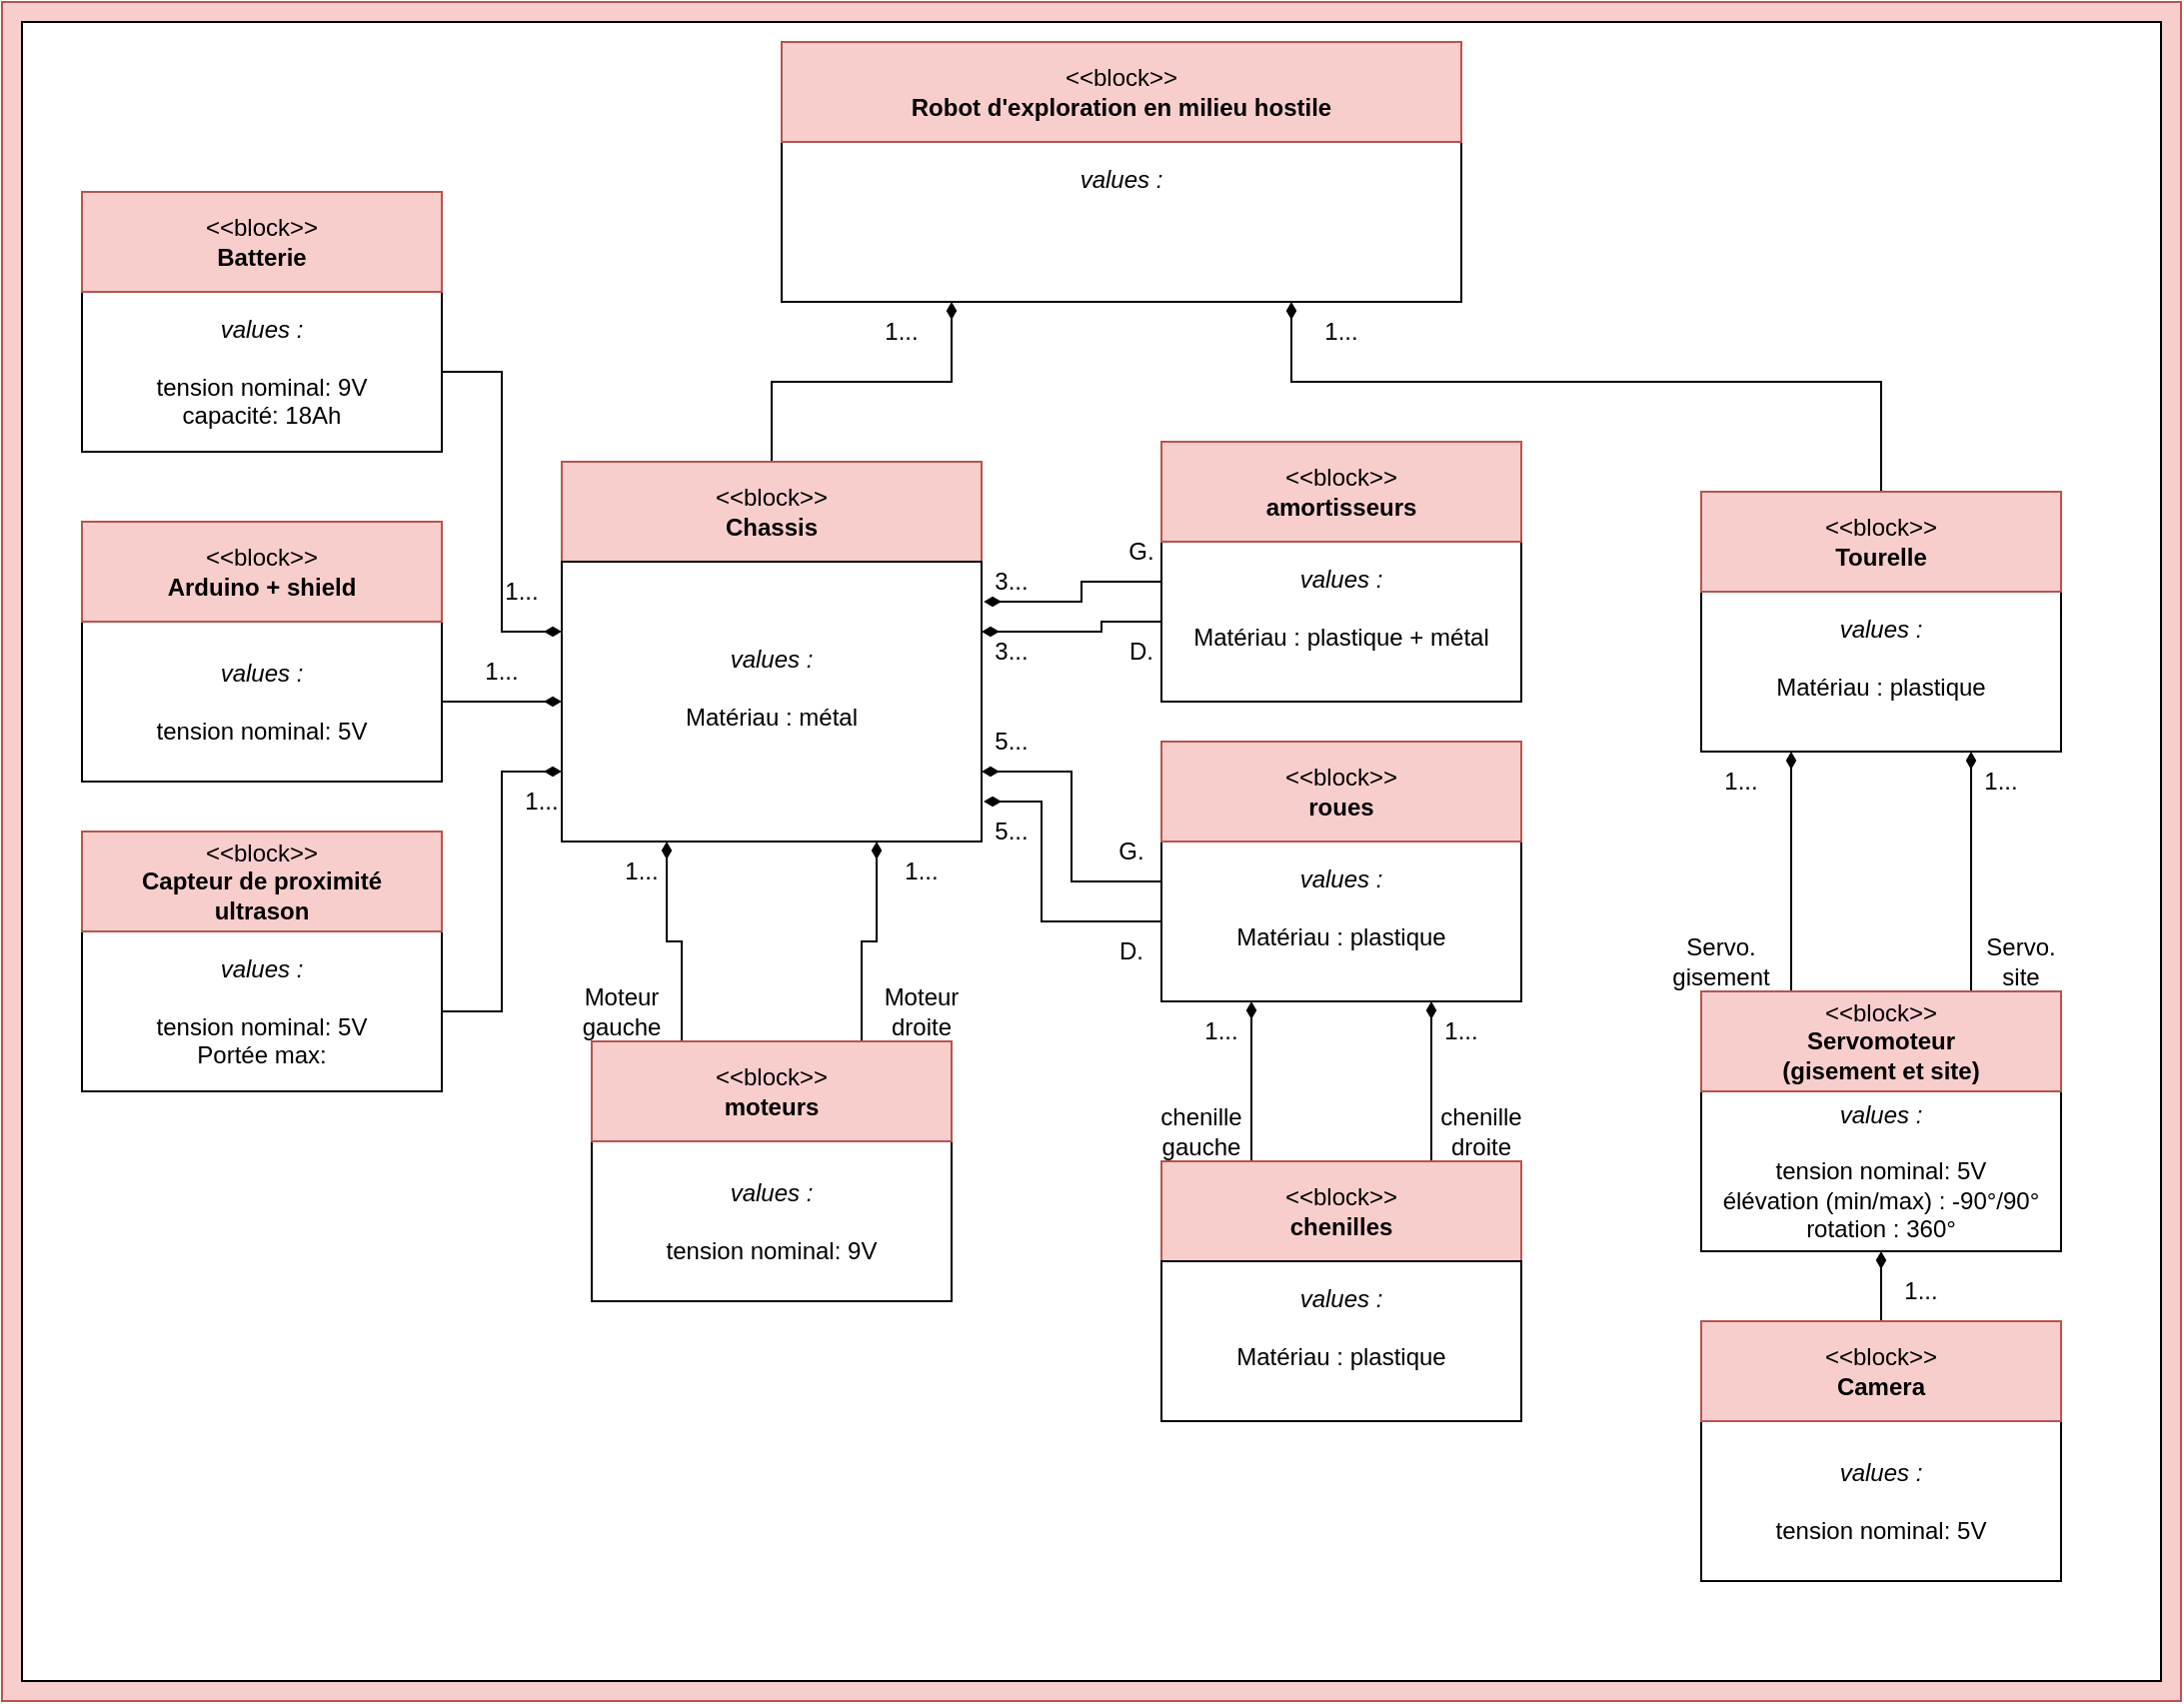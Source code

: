 <mxfile version="21.0.2" type="device"><diagram name="Page-1" id="OOIcfYV7X81dlGgGDPsV"><mxGraphModel dx="2021" dy="724" grid="1" gridSize="10" guides="1" tooltips="1" connect="1" arrows="1" fold="1" page="1" pageScale="1" pageWidth="827" pageHeight="1169" math="0" shadow="0"><root><mxCell id="0"/><mxCell id="1" parent="0"/><mxCell id="t7TphNcyaN71eixhcaVt-1" value="" style="rounded=0;whiteSpace=wrap;html=1;fillColor=#f8cecc;strokeColor=#b85450;" parent="1" vertex="1"><mxGeometry x="-480" y="280" width="1090" height="850" as="geometry"/></mxCell><mxCell id="t7TphNcyaN71eixhcaVt-4" value="" style="rounded=0;whiteSpace=wrap;html=1;" parent="1" vertex="1"><mxGeometry x="-470" y="290" width="1070" height="830" as="geometry"/></mxCell><mxCell id="t7TphNcyaN71eixhcaVt-2" value="&lt;div&gt;&lt;i&gt;values :&lt;br&gt;&lt;/i&gt;&lt;/div&gt;&lt;div&gt;&lt;br&gt;&lt;/div&gt;&lt;div align=&quot;left&quot;&gt;&lt;br&gt;&lt;/div&gt;&lt;div&gt;&lt;br&gt;&lt;/div&gt;" style="rounded=0;whiteSpace=wrap;html=1;" parent="1" vertex="1"><mxGeometry x="-90" y="350" width="340" height="80" as="geometry"/></mxCell><mxCell id="t7TphNcyaN71eixhcaVt-3" value="&lt;div&gt;&amp;lt;&amp;lt;block&amp;gt;&amp;gt;&lt;/div&gt;&lt;div&gt;&lt;b&gt;Robot d'exploration en milieu hostile&lt;span style=&quot;white-space: pre;&quot;&gt;&lt;/span&gt;&lt;/b&gt;&lt;br&gt;&lt;/div&gt;" style="rounded=0;whiteSpace=wrap;html=1;fillColor=#f8cecc;strokeColor=#b85450;" parent="1" vertex="1"><mxGeometry x="-90" y="300" width="340" height="50" as="geometry"/></mxCell><mxCell id="t7TphNcyaN71eixhcaVt-9" style="edgeStyle=orthogonalEdgeStyle;rounded=0;orthogonalLoop=1;jettySize=auto;html=1;entryX=0.25;entryY=1;entryDx=0;entryDy=0;endArrow=diamondThin;endFill=1;" parent="1" source="t7TphNcyaN71eixhcaVt-5" target="t7TphNcyaN71eixhcaVt-2" edge="1"><mxGeometry relative="1" as="geometry"/></mxCell><mxCell id="t7TphNcyaN71eixhcaVt-5" value="&lt;div&gt;&amp;lt;&amp;lt;block&amp;gt;&amp;gt;&lt;/div&gt;&lt;div&gt;&lt;b&gt;Chassis&lt;br&gt;&lt;/b&gt;&lt;/div&gt;" style="rounded=0;whiteSpace=wrap;html=1;fillColor=#f8cecc;strokeColor=#b85450;" parent="1" vertex="1"><mxGeometry x="-200" y="510" width="210" height="50" as="geometry"/></mxCell><mxCell id="t7TphNcyaN71eixhcaVt-6" value="&lt;div&gt;&lt;i&gt;values :&lt;br&gt;&lt;/i&gt;&lt;/div&gt;&lt;div&gt;&lt;br&gt;&lt;/div&gt;&lt;div align=&quot;left&quot;&gt;Matériau : métal&lt;br&gt;&lt;/div&gt;&lt;div&gt;&lt;br&gt;&lt;/div&gt;" style="rounded=0;whiteSpace=wrap;html=1;" parent="1" vertex="1"><mxGeometry x="-200" y="560" width="210" height="140" as="geometry"/></mxCell><mxCell id="t7TphNcyaN71eixhcaVt-7" value="&lt;div&gt;&lt;i&gt;values :&lt;br&gt;&lt;/i&gt;&lt;/div&gt;&lt;div&gt;&lt;br&gt;&lt;/div&gt;&lt;div align=&quot;left&quot;&gt;Matériau : plastique&lt;br&gt;&lt;/div&gt;&lt;div&gt;&lt;br&gt;&lt;/div&gt;" style="rounded=0;whiteSpace=wrap;html=1;" parent="1" vertex="1"><mxGeometry x="370" y="575" width="180" height="80" as="geometry"/></mxCell><mxCell id="t7TphNcyaN71eixhcaVt-10" style="edgeStyle=orthogonalEdgeStyle;rounded=0;orthogonalLoop=1;jettySize=auto;html=1;entryX=0.75;entryY=1;entryDx=0;entryDy=0;endArrow=diamondThin;endFill=1;" parent="1" source="t7TphNcyaN71eixhcaVt-8" target="t7TphNcyaN71eixhcaVt-2" edge="1"><mxGeometry relative="1" as="geometry"><Array as="points"><mxPoint x="460" y="470"/><mxPoint x="165" y="470"/></Array></mxGeometry></mxCell><mxCell id="t7TphNcyaN71eixhcaVt-8" value="&lt;div&gt;&amp;lt;&amp;lt;block&amp;gt;&amp;gt;&lt;/div&gt;&lt;div&gt;&lt;b&gt;Tourelle&lt;br&gt;&lt;/b&gt;&lt;/div&gt;" style="rounded=0;whiteSpace=wrap;html=1;fillColor=#f8cecc;strokeColor=#b85450;" parent="1" vertex="1"><mxGeometry x="370" y="525" width="180" height="50" as="geometry"/></mxCell><mxCell id="t7TphNcyaN71eixhcaVt-12" value="&lt;div align=&quot;center&quot;&gt;&lt;i&gt;values :&lt;br&gt;&lt;/i&gt;&lt;/div&gt;&lt;div align=&quot;center&quot;&gt;&lt;br&gt;&lt;/div&gt;&lt;div align=&quot;center&quot;&gt;tension nominal: 5V&lt;br&gt;&lt;/div&gt;&lt;div align=&quot;center&quot;&gt;élévation (min/max) : -90°/90°&lt;/div&gt;&lt;div align=&quot;center&quot;&gt;rotation : 360°&lt;br&gt;&lt;/div&gt;" style="rounded=0;whiteSpace=wrap;html=1;align=center;" parent="1" vertex="1"><mxGeometry x="370" y="825" width="180" height="80" as="geometry"/></mxCell><mxCell id="t7TphNcyaN71eixhcaVt-14" style="edgeStyle=orthogonalEdgeStyle;rounded=0;orthogonalLoop=1;jettySize=auto;html=1;entryX=0.25;entryY=1;entryDx=0;entryDy=0;exitX=0.25;exitY=0;exitDx=0;exitDy=0;endArrow=diamondThin;endFill=1;" parent="1" source="t7TphNcyaN71eixhcaVt-13" target="t7TphNcyaN71eixhcaVt-7" edge="1"><mxGeometry relative="1" as="geometry"/></mxCell><mxCell id="t7TphNcyaN71eixhcaVt-15" style="edgeStyle=orthogonalEdgeStyle;rounded=0;orthogonalLoop=1;jettySize=auto;html=1;entryX=0.75;entryY=1;entryDx=0;entryDy=0;exitX=0.75;exitY=0;exitDx=0;exitDy=0;endArrow=diamondThin;endFill=1;" parent="1" source="t7TphNcyaN71eixhcaVt-13" target="t7TphNcyaN71eixhcaVt-7" edge="1"><mxGeometry relative="1" as="geometry"/></mxCell><mxCell id="t7TphNcyaN71eixhcaVt-13" value="&lt;div&gt;&amp;lt;&amp;lt;block&amp;gt;&amp;gt;&lt;/div&gt;&lt;div&gt;&lt;b&gt;Servomoteur&lt;/b&gt;&lt;/div&gt;&lt;div&gt;&lt;b&gt;(gisement et site)&lt;br&gt;&lt;/b&gt;&lt;/div&gt;" style="rounded=0;whiteSpace=wrap;html=1;fillColor=#f8cecc;strokeColor=#b85450;" parent="1" vertex="1"><mxGeometry x="370" y="775" width="180" height="50" as="geometry"/></mxCell><mxCell id="t7TphNcyaN71eixhcaVt-16" value="Servo. gisement" style="text;html=1;strokeColor=none;fillColor=none;align=center;verticalAlign=middle;whiteSpace=wrap;rounded=0;" parent="1" vertex="1"><mxGeometry x="350" y="745" width="60" height="30" as="geometry"/></mxCell><mxCell id="t7TphNcyaN71eixhcaVt-17" value="&lt;div&gt;Servo. &lt;br&gt;&lt;/div&gt;&lt;div&gt;site&lt;/div&gt;" style="text;html=1;strokeColor=none;fillColor=none;align=center;verticalAlign=middle;whiteSpace=wrap;rounded=0;" parent="1" vertex="1"><mxGeometry x="500" y="745" width="60" height="30" as="geometry"/></mxCell><mxCell id="t7TphNcyaN71eixhcaVt-18" value="1..." style="text;html=1;strokeColor=none;fillColor=none;align=center;verticalAlign=middle;whiteSpace=wrap;rounded=0;" parent="1" vertex="1"><mxGeometry x="490" y="655" width="60" height="30" as="geometry"/></mxCell><mxCell id="t7TphNcyaN71eixhcaVt-19" value="1..." style="text;html=1;strokeColor=none;fillColor=none;align=center;verticalAlign=middle;whiteSpace=wrap;rounded=0;" parent="1" vertex="1"><mxGeometry x="360" y="655" width="60" height="30" as="geometry"/></mxCell><mxCell id="t7TphNcyaN71eixhcaVt-20" value="1..." style="text;html=1;strokeColor=none;fillColor=none;align=center;verticalAlign=middle;whiteSpace=wrap;rounded=0;" parent="1" vertex="1"><mxGeometry x="-60" y="430" width="60" height="30" as="geometry"/></mxCell><mxCell id="t7TphNcyaN71eixhcaVt-21" value="1..." style="text;html=1;strokeColor=none;fillColor=none;align=center;verticalAlign=middle;whiteSpace=wrap;rounded=0;" parent="1" vertex="1"><mxGeometry x="160" y="430" width="60" height="30" as="geometry"/></mxCell><mxCell id="4kVhhEkZnSJAU8xHGxU1-3" style="edgeStyle=orthogonalEdgeStyle;rounded=0;orthogonalLoop=1;jettySize=auto;html=1;entryX=0.5;entryY=1;entryDx=0;entryDy=0;endArrow=diamondThin;endFill=1;" edge="1" parent="1" source="4kVhhEkZnSJAU8xHGxU1-1" target="t7TphNcyaN71eixhcaVt-12"><mxGeometry relative="1" as="geometry"><mxPoint x="209" y="784" as="targetPoint"/><Array as="points"/></mxGeometry></mxCell><mxCell id="4kVhhEkZnSJAU8xHGxU1-1" value="&lt;div&gt;&lt;i&gt;values :&lt;br&gt;&lt;/i&gt;&lt;/div&gt;&lt;div&gt;&lt;br&gt;&lt;/div&gt;&lt;div align=&quot;left&quot;&gt;tension nominal: 5V&lt;br&gt;&lt;/div&gt;" style="rounded=0;whiteSpace=wrap;html=1;" vertex="1" parent="1"><mxGeometry x="370" y="990" width="180" height="80" as="geometry"/></mxCell><mxCell id="4kVhhEkZnSJAU8xHGxU1-2" value="&lt;div&gt;&amp;lt;&amp;lt;block&amp;gt;&amp;gt;&lt;/div&gt;&lt;div&gt;&lt;b&gt;Camera&lt;/b&gt;&lt;/div&gt;" style="rounded=0;whiteSpace=wrap;html=1;fillColor=#f8cecc;strokeColor=#b85450;" vertex="1" parent="1"><mxGeometry x="370" y="940" width="180" height="50" as="geometry"/></mxCell><mxCell id="4kVhhEkZnSJAU8xHGxU1-4" value="1..." style="text;html=1;strokeColor=none;fillColor=none;align=center;verticalAlign=middle;whiteSpace=wrap;rounded=0;" vertex="1" parent="1"><mxGeometry x="450" y="910" width="60" height="30" as="geometry"/></mxCell><mxCell id="4kVhhEkZnSJAU8xHGxU1-7" style="edgeStyle=orthogonalEdgeStyle;rounded=0;orthogonalLoop=1;jettySize=auto;html=1;endArrow=diamondThin;endFill=1;entryX=0;entryY=0.25;entryDx=0;entryDy=0;" edge="1" parent="1" source="4kVhhEkZnSJAU8xHGxU1-5" target="t7TphNcyaN71eixhcaVt-6"><mxGeometry relative="1" as="geometry"/></mxCell><mxCell id="4kVhhEkZnSJAU8xHGxU1-5" value="&lt;div&gt;&lt;i&gt;values :&lt;br&gt;&lt;/i&gt;&lt;/div&gt;&lt;div&gt;&lt;br&gt;&lt;/div&gt;&lt;div align=&quot;left&quot;&gt;tension nominal: 9V&lt;br&gt;&lt;/div&gt;&lt;div&gt;capacité: 18Ah&lt;br&gt;&lt;/div&gt;" style="rounded=0;whiteSpace=wrap;html=1;" vertex="1" parent="1"><mxGeometry x="-440" y="425" width="180" height="80" as="geometry"/></mxCell><mxCell id="4kVhhEkZnSJAU8xHGxU1-6" value="&lt;div&gt;&amp;lt;&amp;lt;block&amp;gt;&amp;gt;&lt;/div&gt;&lt;div&gt;&lt;b&gt;Batterie&lt;/b&gt;&lt;br&gt;&lt;/div&gt;" style="rounded=0;whiteSpace=wrap;html=1;fillColor=#f8cecc;strokeColor=#b85450;" vertex="1" parent="1"><mxGeometry x="-440" y="375" width="180" height="50" as="geometry"/></mxCell><mxCell id="4kVhhEkZnSJAU8xHGxU1-8" value="&lt;div&gt;&lt;i&gt;values :&lt;br&gt;&lt;/i&gt;&lt;/div&gt;&lt;div&gt;&lt;br&gt;&lt;/div&gt;&lt;div align=&quot;left&quot;&gt;tension nominal: 9V&lt;br&gt;&lt;/div&gt;" style="rounded=0;whiteSpace=wrap;html=1;" vertex="1" parent="1"><mxGeometry x="-185" y="850" width="180" height="80" as="geometry"/></mxCell><mxCell id="4kVhhEkZnSJAU8xHGxU1-10" style="edgeStyle=orthogonalEdgeStyle;rounded=0;orthogonalLoop=1;jettySize=auto;html=1;entryX=0.25;entryY=1;entryDx=0;entryDy=0;exitX=0.25;exitY=0;exitDx=0;exitDy=0;endArrow=diamondThin;endFill=1;" edge="1" parent="1" source="4kVhhEkZnSJAU8xHGxU1-9" target="t7TphNcyaN71eixhcaVt-6"><mxGeometry relative="1" as="geometry"/></mxCell><mxCell id="4kVhhEkZnSJAU8xHGxU1-11" style="edgeStyle=orthogonalEdgeStyle;rounded=0;orthogonalLoop=1;jettySize=auto;html=1;entryX=0.75;entryY=1;entryDx=0;entryDy=0;exitX=0.75;exitY=0;exitDx=0;exitDy=0;endArrow=diamondThin;endFill=1;" edge="1" parent="1" source="4kVhhEkZnSJAU8xHGxU1-9" target="t7TphNcyaN71eixhcaVt-6"><mxGeometry relative="1" as="geometry"/></mxCell><mxCell id="4kVhhEkZnSJAU8xHGxU1-9" value="&lt;div&gt;&amp;lt;&amp;lt;block&amp;gt;&amp;gt;&lt;/div&gt;&lt;div&gt;&lt;b&gt;moteurs&lt;/b&gt;&lt;/div&gt;" style="rounded=0;whiteSpace=wrap;html=1;fillColor=#f8cecc;strokeColor=#b85450;" vertex="1" parent="1"><mxGeometry x="-185" y="800" width="180" height="50" as="geometry"/></mxCell><mxCell id="4kVhhEkZnSJAU8xHGxU1-12" value="1..." style="text;html=1;strokeColor=none;fillColor=none;align=center;verticalAlign=middle;whiteSpace=wrap;rounded=0;" vertex="1" parent="1"><mxGeometry x="-50" y="700" width="60" height="30" as="geometry"/></mxCell><mxCell id="4kVhhEkZnSJAU8xHGxU1-13" value="1..." style="text;html=1;strokeColor=none;fillColor=none;align=center;verticalAlign=middle;whiteSpace=wrap;rounded=0;" vertex="1" parent="1"><mxGeometry x="-190" y="700" width="60" height="30" as="geometry"/></mxCell><mxCell id="4kVhhEkZnSJAU8xHGxU1-14" value="1..." style="text;html=1;strokeColor=none;fillColor=none;align=center;verticalAlign=middle;whiteSpace=wrap;rounded=0;" vertex="1" parent="1"><mxGeometry x="-250" y="560" width="60" height="30" as="geometry"/></mxCell><mxCell id="4kVhhEkZnSJAU8xHGxU1-15" value="&lt;div&gt;Moteur&lt;/div&gt;&lt;div&gt;gauche&lt;br&gt;&lt;/div&gt;" style="text;html=1;strokeColor=none;fillColor=none;align=center;verticalAlign=middle;whiteSpace=wrap;rounded=0;" vertex="1" parent="1"><mxGeometry x="-200" y="770" width="60" height="30" as="geometry"/></mxCell><mxCell id="4kVhhEkZnSJAU8xHGxU1-16" value="&lt;div&gt;Moteur&lt;/div&gt;&lt;div&gt;droite&lt;br&gt;&lt;/div&gt;" style="text;html=1;strokeColor=none;fillColor=none;align=center;verticalAlign=middle;whiteSpace=wrap;rounded=0;" vertex="1" parent="1"><mxGeometry x="-50" y="770" width="60" height="30" as="geometry"/></mxCell><mxCell id="4kVhhEkZnSJAU8xHGxU1-17" value="&lt;div&gt;&lt;i&gt;values :&lt;br&gt;&lt;/i&gt;&lt;/div&gt;&lt;div&gt;&lt;br&gt;&lt;/div&gt;&lt;div align=&quot;left&quot;&gt;tension nominal: 5V&lt;br&gt;&lt;/div&gt;" style="rounded=0;whiteSpace=wrap;html=1;" vertex="1" parent="1"><mxGeometry x="-440" y="590" width="180" height="80" as="geometry"/></mxCell><mxCell id="4kVhhEkZnSJAU8xHGxU1-19" style="edgeStyle=orthogonalEdgeStyle;rounded=0;orthogonalLoop=1;jettySize=auto;html=1;entryX=0;entryY=0.5;entryDx=0;entryDy=0;endArrow=diamondThin;endFill=1;exitX=1;exitY=0.5;exitDx=0;exitDy=0;" edge="1" parent="1" source="4kVhhEkZnSJAU8xHGxU1-17" target="t7TphNcyaN71eixhcaVt-6"><mxGeometry relative="1" as="geometry"><Array as="points"><mxPoint x="-230" y="630"/><mxPoint x="-230" y="630"/></Array></mxGeometry></mxCell><mxCell id="4kVhhEkZnSJAU8xHGxU1-18" value="&lt;div&gt;&amp;lt;&amp;lt;block&amp;gt;&amp;gt;&lt;/div&gt;&lt;div&gt;&lt;b&gt;Arduino + shield&lt;/b&gt;&lt;br&gt;&lt;/div&gt;" style="rounded=0;whiteSpace=wrap;html=1;fillColor=#f8cecc;strokeColor=#b85450;" vertex="1" parent="1"><mxGeometry x="-440" y="540" width="180" height="50" as="geometry"/></mxCell><mxCell id="4kVhhEkZnSJAU8xHGxU1-22" style="edgeStyle=orthogonalEdgeStyle;rounded=0;orthogonalLoop=1;jettySize=auto;html=1;entryX=0;entryY=0.75;entryDx=0;entryDy=0;endArrow=diamondThin;endFill=1;" edge="1" parent="1" source="4kVhhEkZnSJAU8xHGxU1-20" target="t7TphNcyaN71eixhcaVt-6"><mxGeometry relative="1" as="geometry"/></mxCell><mxCell id="4kVhhEkZnSJAU8xHGxU1-20" value="&lt;div&gt;&lt;i&gt;values :&lt;br&gt;&lt;/i&gt;&lt;/div&gt;&lt;div&gt;&lt;br&gt;&lt;/div&gt;&lt;div align=&quot;left&quot;&gt;tension nominal: 5V&lt;br&gt;&lt;/div&gt;&lt;div&gt;Portée max:&lt;br&gt;&lt;/div&gt;" style="rounded=0;whiteSpace=wrap;html=1;" vertex="1" parent="1"><mxGeometry x="-440" y="745" width="180" height="80" as="geometry"/></mxCell><mxCell id="4kVhhEkZnSJAU8xHGxU1-21" value="&lt;div&gt;&amp;lt;&amp;lt;block&amp;gt;&amp;gt;&lt;/div&gt;&lt;div&gt;&lt;b&gt;Capteur de proximité&lt;/b&gt;&lt;/div&gt;&lt;div&gt;&lt;b&gt;ultrason&lt;/b&gt;&lt;br&gt;&lt;/div&gt;" style="rounded=0;whiteSpace=wrap;html=1;fillColor=#f8cecc;strokeColor=#b85450;" vertex="1" parent="1"><mxGeometry x="-440" y="695" width="180" height="50" as="geometry"/></mxCell><mxCell id="4kVhhEkZnSJAU8xHGxU1-23" value="1..." style="text;html=1;strokeColor=none;fillColor=none;align=center;verticalAlign=middle;whiteSpace=wrap;rounded=0;" vertex="1" parent="1"><mxGeometry x="-260" y="600" width="60" height="30" as="geometry"/></mxCell><mxCell id="4kVhhEkZnSJAU8xHGxU1-24" value="1..." style="text;html=1;strokeColor=none;fillColor=none;align=center;verticalAlign=middle;whiteSpace=wrap;rounded=0;" vertex="1" parent="1"><mxGeometry x="-240" y="665" width="60" height="30" as="geometry"/></mxCell><mxCell id="4kVhhEkZnSJAU8xHGxU1-27" style="edgeStyle=orthogonalEdgeStyle;rounded=0;orthogonalLoop=1;jettySize=auto;html=1;entryX=1.005;entryY=0.143;entryDx=0;entryDy=0;endArrow=diamondThin;endFill=1;exitX=0;exitY=0.25;exitDx=0;exitDy=0;entryPerimeter=0;" edge="1" parent="1" source="4kVhhEkZnSJAU8xHGxU1-25" target="t7TphNcyaN71eixhcaVt-6"><mxGeometry relative="1" as="geometry"><Array as="points"><mxPoint x="60" y="570"/><mxPoint x="60" y="580"/></Array></mxGeometry></mxCell><mxCell id="4kVhhEkZnSJAU8xHGxU1-33" style="edgeStyle=orthogonalEdgeStyle;rounded=0;orthogonalLoop=1;jettySize=auto;html=1;entryX=1;entryY=0.25;entryDx=0;entryDy=0;endArrow=diamondThin;endFill=1;exitX=0;exitY=0.5;exitDx=0;exitDy=0;" edge="1" parent="1" source="4kVhhEkZnSJAU8xHGxU1-25" target="t7TphNcyaN71eixhcaVt-6"><mxGeometry relative="1" as="geometry"><Array as="points"><mxPoint x="70" y="590"/><mxPoint x="70" y="595"/></Array></mxGeometry></mxCell><mxCell id="4kVhhEkZnSJAU8xHGxU1-25" value="&lt;div&gt;&lt;i&gt;values :&lt;br&gt;&lt;/i&gt;&lt;/div&gt;&lt;div&gt;&lt;br&gt;&lt;/div&gt;&lt;div align=&quot;left&quot;&gt;Matériau : plastique + métal&lt;br&gt;&lt;/div&gt;&lt;div&gt;&lt;br&gt;&lt;/div&gt;" style="rounded=0;whiteSpace=wrap;html=1;" vertex="1" parent="1"><mxGeometry x="100" y="550" width="180" height="80" as="geometry"/></mxCell><mxCell id="4kVhhEkZnSJAU8xHGxU1-26" value="&lt;div&gt;&amp;lt;&amp;lt;block&amp;gt;&amp;gt;&lt;/div&gt;&lt;div&gt;&lt;b&gt;amortisseurs&lt;br&gt;&lt;/b&gt;&lt;/div&gt;" style="rounded=0;whiteSpace=wrap;html=1;fillColor=#f8cecc;strokeColor=#b85450;" vertex="1" parent="1"><mxGeometry x="100" y="500" width="180" height="50" as="geometry"/></mxCell><mxCell id="4kVhhEkZnSJAU8xHGxU1-28" value="G." style="text;html=1;strokeColor=none;fillColor=none;align=center;verticalAlign=middle;whiteSpace=wrap;rounded=0;" vertex="1" parent="1"><mxGeometry x="60" y="540" width="60" height="30" as="geometry"/></mxCell><mxCell id="4kVhhEkZnSJAU8xHGxU1-34" value="D." style="text;html=1;strokeColor=none;fillColor=none;align=center;verticalAlign=middle;whiteSpace=wrap;rounded=0;" vertex="1" parent="1"><mxGeometry x="60" y="590" width="60" height="30" as="geometry"/></mxCell><mxCell id="4kVhhEkZnSJAU8xHGxU1-35" value="3..." style="text;html=1;strokeColor=none;fillColor=none;align=center;verticalAlign=middle;whiteSpace=wrap;rounded=0;" vertex="1" parent="1"><mxGeometry x="-5" y="555" width="60" height="30" as="geometry"/></mxCell><mxCell id="4kVhhEkZnSJAU8xHGxU1-36" value="3..." style="text;html=1;strokeColor=none;fillColor=none;align=center;verticalAlign=middle;whiteSpace=wrap;rounded=0;" vertex="1" parent="1"><mxGeometry x="-5" y="590" width="60" height="30" as="geometry"/></mxCell><mxCell id="4kVhhEkZnSJAU8xHGxU1-39" style="edgeStyle=orthogonalEdgeStyle;rounded=0;orthogonalLoop=1;jettySize=auto;html=1;entryX=1;entryY=0.75;entryDx=0;entryDy=0;exitX=0;exitY=0.25;exitDx=0;exitDy=0;endArrow=diamondThin;endFill=1;" edge="1" parent="1" source="4kVhhEkZnSJAU8xHGxU1-37" target="t7TphNcyaN71eixhcaVt-6"><mxGeometry relative="1" as="geometry"/></mxCell><mxCell id="4kVhhEkZnSJAU8xHGxU1-40" style="edgeStyle=orthogonalEdgeStyle;rounded=0;orthogonalLoop=1;jettySize=auto;html=1;entryX=1.005;entryY=0.857;entryDx=0;entryDy=0;entryPerimeter=0;endArrow=diamondThin;endFill=1;" edge="1" parent="1" source="4kVhhEkZnSJAU8xHGxU1-37" target="t7TphNcyaN71eixhcaVt-6"><mxGeometry relative="1" as="geometry"><Array as="points"><mxPoint x="40" y="740"/><mxPoint x="40" y="680"/></Array></mxGeometry></mxCell><mxCell id="4kVhhEkZnSJAU8xHGxU1-37" value="&lt;div&gt;&lt;i&gt;values :&lt;br&gt;&lt;/i&gt;&lt;/div&gt;&lt;div&gt;&lt;br&gt;&lt;/div&gt;&lt;div align=&quot;left&quot;&gt;Matériau : plastique&lt;br&gt;&lt;/div&gt;&lt;div&gt;&lt;br&gt;&lt;/div&gt;" style="rounded=0;whiteSpace=wrap;html=1;" vertex="1" parent="1"><mxGeometry x="100" y="700" width="180" height="80" as="geometry"/></mxCell><mxCell id="4kVhhEkZnSJAU8xHGxU1-38" value="&lt;div&gt;&amp;lt;&amp;lt;block&amp;gt;&amp;gt;&lt;/div&gt;&lt;div&gt;&lt;b&gt;roues&lt;br&gt;&lt;/b&gt;&lt;/div&gt;" style="rounded=0;whiteSpace=wrap;html=1;fillColor=#f8cecc;strokeColor=#b85450;" vertex="1" parent="1"><mxGeometry x="100" y="650" width="180" height="50" as="geometry"/></mxCell><mxCell id="4kVhhEkZnSJAU8xHGxU1-41" value="D." style="text;html=1;strokeColor=none;fillColor=none;align=center;verticalAlign=middle;whiteSpace=wrap;rounded=0;" vertex="1" parent="1"><mxGeometry x="55" y="740" width="60" height="30" as="geometry"/></mxCell><mxCell id="4kVhhEkZnSJAU8xHGxU1-42" value="G." style="text;html=1;strokeColor=none;fillColor=none;align=center;verticalAlign=middle;whiteSpace=wrap;rounded=0;" vertex="1" parent="1"><mxGeometry x="55" y="690" width="60" height="30" as="geometry"/></mxCell><mxCell id="4kVhhEkZnSJAU8xHGxU1-43" value="5..." style="text;html=1;strokeColor=none;fillColor=none;align=center;verticalAlign=middle;whiteSpace=wrap;rounded=0;" vertex="1" parent="1"><mxGeometry x="-5" y="635" width="60" height="30" as="geometry"/></mxCell><mxCell id="4kVhhEkZnSJAU8xHGxU1-44" value="5..." style="text;html=1;strokeColor=none;fillColor=none;align=center;verticalAlign=middle;whiteSpace=wrap;rounded=0;" vertex="1" parent="1"><mxGeometry x="-5" y="680" width="60" height="30" as="geometry"/></mxCell><mxCell id="4kVhhEkZnSJAU8xHGxU1-47" style="edgeStyle=orthogonalEdgeStyle;rounded=0;orthogonalLoop=1;jettySize=auto;html=1;entryX=0.25;entryY=1;entryDx=0;entryDy=0;exitX=0.25;exitY=0;exitDx=0;exitDy=0;endArrow=diamondThin;endFill=1;" edge="1" parent="1" source="4kVhhEkZnSJAU8xHGxU1-45" target="4kVhhEkZnSJAU8xHGxU1-37"><mxGeometry relative="1" as="geometry"/></mxCell><mxCell id="4kVhhEkZnSJAU8xHGxU1-48" style="edgeStyle=orthogonalEdgeStyle;rounded=0;orthogonalLoop=1;jettySize=auto;html=1;entryX=0.75;entryY=1;entryDx=0;entryDy=0;endArrow=diamondThin;endFill=1;" edge="1" parent="1" source="4kVhhEkZnSJAU8xHGxU1-45" target="4kVhhEkZnSJAU8xHGxU1-37"><mxGeometry relative="1" as="geometry"><Array as="points"><mxPoint x="235" y="840"/><mxPoint x="235" y="840"/></Array></mxGeometry></mxCell><mxCell id="4kVhhEkZnSJAU8xHGxU1-45" value="&lt;div&gt;&amp;lt;&amp;lt;block&amp;gt;&amp;gt;&lt;/div&gt;&lt;div&gt;&lt;b&gt;chenilles&lt;br&gt;&lt;/b&gt;&lt;/div&gt;" style="rounded=0;whiteSpace=wrap;html=1;fillColor=#f8cecc;strokeColor=#b85450;" vertex="1" parent="1"><mxGeometry x="100" y="860" width="180" height="50" as="geometry"/></mxCell><mxCell id="4kVhhEkZnSJAU8xHGxU1-46" value="&lt;div&gt;&lt;i&gt;values :&lt;br&gt;&lt;/i&gt;&lt;/div&gt;&lt;div&gt;&lt;br&gt;&lt;/div&gt;&lt;div align=&quot;left&quot;&gt;Matériau : plastique&lt;br&gt;&lt;/div&gt;&lt;div&gt;&lt;br&gt;&lt;/div&gt;" style="rounded=0;whiteSpace=wrap;html=1;" vertex="1" parent="1"><mxGeometry x="100" y="910" width="180" height="80" as="geometry"/></mxCell><mxCell id="4kVhhEkZnSJAU8xHGxU1-49" value="1..." style="text;html=1;strokeColor=none;fillColor=none;align=center;verticalAlign=middle;whiteSpace=wrap;rounded=0;" vertex="1" parent="1"><mxGeometry x="100" y="780" width="60" height="30" as="geometry"/></mxCell><mxCell id="4kVhhEkZnSJAU8xHGxU1-50" value="1..." style="text;html=1;strokeColor=none;fillColor=none;align=center;verticalAlign=middle;whiteSpace=wrap;rounded=0;" vertex="1" parent="1"><mxGeometry x="220" y="780" width="60" height="30" as="geometry"/></mxCell><mxCell id="4kVhhEkZnSJAU8xHGxU1-51" value="chenille droite" style="text;html=1;strokeColor=none;fillColor=none;align=center;verticalAlign=middle;whiteSpace=wrap;rounded=0;" vertex="1" parent="1"><mxGeometry x="230" y="830" width="60" height="30" as="geometry"/></mxCell><mxCell id="4kVhhEkZnSJAU8xHGxU1-52" value="&lt;div&gt;chenille&lt;/div&gt;&lt;div&gt;gauche&lt;br&gt;&lt;/div&gt;" style="text;html=1;strokeColor=none;fillColor=none;align=center;verticalAlign=middle;whiteSpace=wrap;rounded=0;" vertex="1" parent="1"><mxGeometry x="90" y="830" width="60" height="30" as="geometry"/></mxCell></root></mxGraphModel></diagram></mxfile>
